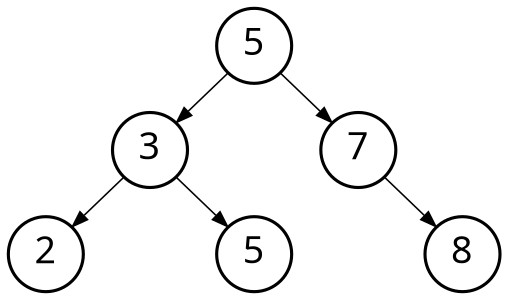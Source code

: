digraph {
	graph [nodesep=.2,ranksep=.2,splines=line,bgcolor="transparent",layout="dot"]
	edge [penwidth=.75,arrowsize=.75]
	node [shape=circle,style=filled,fillcolor="#ffffff",fontname="Source Code Pro,Ubuntu Mono",penwidth=1.5,width=0.5,margin=0,fontsize=18]

	5 -> 3
	5 -> c [style="invis"]
	5 -> 7
	3 -> 2
	3 -> b [style="invis"]
	3 -> z
	7 -> {z a} [style="invis"]
	7 -> 8

	z [label="5"]
	a,b,c [style="invis"]
}
